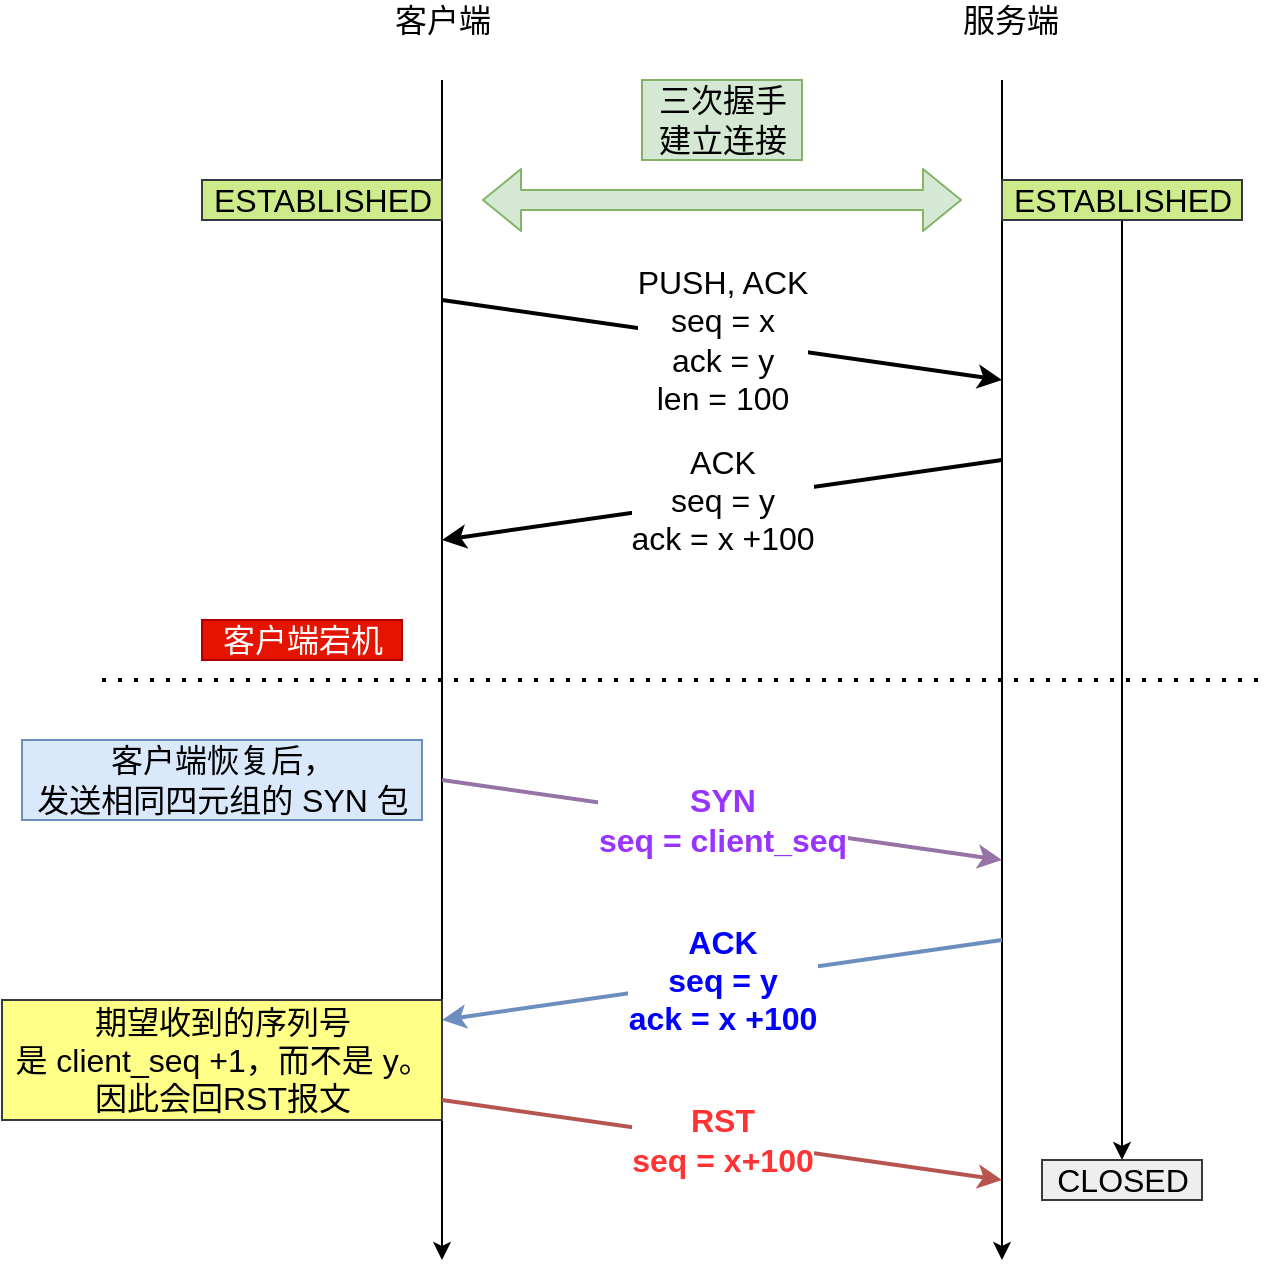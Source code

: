 <mxfile version="15.2.7" type="github">
  <diagram id="sbSMQu0Okb7oclwbnNOQ" name="第 1 页">
    <mxGraphModel dx="1929" dy="1751" grid="1" gridSize="10" guides="1" tooltips="1" connect="1" arrows="1" fold="1" page="1" pageScale="1" pageWidth="827" pageHeight="1169" math="0" shadow="0">
      <root>
        <mxCell id="0" />
        <mxCell id="1" parent="0" />
        <mxCell id="eTkC9JrbYTs_JuqlhFEO-1" value="" style="endArrow=classic;html=1;" edge="1" parent="1">
          <mxGeometry width="50" height="50" relative="1" as="geometry">
            <mxPoint x="160" y="-30" as="sourcePoint" />
            <mxPoint x="160" y="560" as="targetPoint" />
          </mxGeometry>
        </mxCell>
        <mxCell id="eTkC9JrbYTs_JuqlhFEO-2" value="" style="endArrow=classic;html=1;fontSize=16;" edge="1" parent="1">
          <mxGeometry width="50" height="50" relative="1" as="geometry">
            <mxPoint x="440" y="-30" as="sourcePoint" />
            <mxPoint x="440" y="560" as="targetPoint" />
          </mxGeometry>
        </mxCell>
        <mxCell id="eTkC9JrbYTs_JuqlhFEO-5" value="PUSH, ACK&lt;br&gt;seq = x&lt;br&gt;ack = y&lt;br&gt;len = 100" style="endArrow=classic;html=1;fontSize=16;strokeWidth=2;" edge="1" parent="1">
          <mxGeometry width="50" height="50" relative="1" as="geometry">
            <mxPoint x="160" y="80" as="sourcePoint" />
            <mxPoint x="440" y="120" as="targetPoint" />
          </mxGeometry>
        </mxCell>
        <mxCell id="eTkC9JrbYTs_JuqlhFEO-7" value="ACK&lt;br&gt;seq = y&lt;br&gt;ack = x +100" style="endArrow=classic;html=1;fontSize=16;strokeWidth=2;" edge="1" parent="1">
          <mxGeometry width="50" height="50" relative="1" as="geometry">
            <mxPoint x="440" y="160" as="sourcePoint" />
            <mxPoint x="160" y="200" as="targetPoint" />
          </mxGeometry>
        </mxCell>
        <mxCell id="eTkC9JrbYTs_JuqlhFEO-8" value="SYN&lt;br&gt;seq = client_seq" style="endArrow=classic;html=1;fontSize=16;strokeWidth=2;fontColor=#9933FF;fontStyle=1;fillColor=#e1d5e7;strokeColor=#9673a6;" edge="1" parent="1">
          <mxGeometry width="50" height="50" relative="1" as="geometry">
            <mxPoint x="160" y="320" as="sourcePoint" />
            <mxPoint x="440" y="360" as="targetPoint" />
          </mxGeometry>
        </mxCell>
        <mxCell id="eTkC9JrbYTs_JuqlhFEO-9" value="ACK&lt;br&gt;seq = y&lt;br&gt;ack = x +100" style="endArrow=classic;html=1;fontSize=16;strokeWidth=2;fillColor=#dae8fc;strokeColor=#6c8ebf;fontColor=#0000FF;fontStyle=1" edge="1" parent="1">
          <mxGeometry width="50" height="50" relative="1" as="geometry">
            <mxPoint x="440" y="400" as="sourcePoint" />
            <mxPoint x="160" y="440" as="targetPoint" />
          </mxGeometry>
        </mxCell>
        <mxCell id="eTkC9JrbYTs_JuqlhFEO-12" value="期望收到的序列号&lt;br&gt;是 client_seq +1，而不是 y。&lt;br&gt;因此会回RST报文" style="text;html=1;align=center;verticalAlign=middle;resizable=0;points=[];autosize=1;strokeColor=#36393d;fillColor=#ffff88;fontSize=16;" vertex="1" parent="1">
          <mxGeometry x="-60" y="430" width="220" height="60" as="geometry" />
        </mxCell>
        <mxCell id="eTkC9JrbYTs_JuqlhFEO-13" value="RST&lt;br&gt;seq = x+100" style="endArrow=classic;html=1;fontSize=16;strokeWidth=2;fillColor=#f8cecc;strokeColor=#b85450;fontColor=#FF3333;fontStyle=1" edge="1" parent="1">
          <mxGeometry width="50" height="50" relative="1" as="geometry">
            <mxPoint x="160" y="480" as="sourcePoint" />
            <mxPoint x="440" y="520" as="targetPoint" />
          </mxGeometry>
        </mxCell>
        <mxCell id="eTkC9JrbYTs_JuqlhFEO-14" value="" style="endArrow=none;dashed=1;html=1;dashPattern=1 3;strokeWidth=2;fontSize=16;" edge="1" parent="1">
          <mxGeometry width="50" height="50" relative="1" as="geometry">
            <mxPoint x="-10" y="270" as="sourcePoint" />
            <mxPoint x="570" y="270" as="targetPoint" />
          </mxGeometry>
        </mxCell>
        <mxCell id="eTkC9JrbYTs_JuqlhFEO-15" value="服务端" style="text;html=1;align=center;verticalAlign=middle;resizable=0;points=[];autosize=1;strokeColor=none;fillColor=none;fontSize=16;" vertex="1" parent="1">
          <mxGeometry x="414" y="-70" width="60" height="20" as="geometry" />
        </mxCell>
        <mxCell id="eTkC9JrbYTs_JuqlhFEO-16" value="客户端" style="text;html=1;align=center;verticalAlign=middle;resizable=0;points=[];autosize=1;strokeColor=none;fillColor=none;fontSize=16;" vertex="1" parent="1">
          <mxGeometry x="130" y="-70" width="60" height="20" as="geometry" />
        </mxCell>
        <mxCell id="eTkC9JrbYTs_JuqlhFEO-17" value="" style="shape=flexArrow;endArrow=classic;html=1;fontSize=16;startArrow=block;fillColor=#d5e8d4;strokeColor=#82b366;" edge="1" parent="1">
          <mxGeometry width="50" height="50" relative="1" as="geometry">
            <mxPoint x="180" y="30" as="sourcePoint" />
            <mxPoint x="420" y="30" as="targetPoint" />
          </mxGeometry>
        </mxCell>
        <mxCell id="eTkC9JrbYTs_JuqlhFEO-18" value="三次握手&lt;br&gt;建立连接" style="text;html=1;align=center;verticalAlign=middle;resizable=0;points=[];autosize=1;strokeColor=#82b366;fillColor=#d5e8d4;fontSize=16;" vertex="1" parent="1">
          <mxGeometry x="260" y="-30" width="80" height="40" as="geometry" />
        </mxCell>
        <mxCell id="eTkC9JrbYTs_JuqlhFEO-21" value="CLOSED" style="text;html=1;align=center;verticalAlign=middle;resizable=0;points=[];autosize=1;strokeColor=#36393d;fillColor=#eeeeee;fontSize=16;" vertex="1" parent="1">
          <mxGeometry x="460" y="510" width="80" height="20" as="geometry" />
        </mxCell>
        <mxCell id="eTkC9JrbYTs_JuqlhFEO-24" style="edgeStyle=orthogonalEdgeStyle;rounded=0;orthogonalLoop=1;jettySize=auto;html=1;fontSize=16;startArrow=none;strokeWidth=1;startFill=0;" edge="1" parent="1" source="eTkC9JrbYTs_JuqlhFEO-22" target="eTkC9JrbYTs_JuqlhFEO-21">
          <mxGeometry relative="1" as="geometry" />
        </mxCell>
        <mxCell id="eTkC9JrbYTs_JuqlhFEO-22" value="ESTABLISHED" style="text;html=1;align=center;verticalAlign=middle;resizable=0;points=[];autosize=1;strokeColor=#36393d;fillColor=#cdeb8b;fontSize=16;" vertex="1" parent="1">
          <mxGeometry x="440" y="20" width="120" height="20" as="geometry" />
        </mxCell>
        <mxCell id="eTkC9JrbYTs_JuqlhFEO-23" value="ESTABLISHED" style="text;html=1;align=center;verticalAlign=middle;resizable=0;points=[];autosize=1;strokeColor=#36393d;fillColor=#cdeb8b;fontSize=16;" vertex="1" parent="1">
          <mxGeometry x="40" y="20" width="120" height="20" as="geometry" />
        </mxCell>
        <mxCell id="eTkC9JrbYTs_JuqlhFEO-25" value="客户端宕机" style="text;html=1;align=center;verticalAlign=middle;resizable=0;points=[];autosize=1;strokeColor=#B20000;fillColor=#e51400;fontSize=16;fontColor=#ffffff;" vertex="1" parent="1">
          <mxGeometry x="40" y="240" width="100" height="20" as="geometry" />
        </mxCell>
        <mxCell id="eTkC9JrbYTs_JuqlhFEO-26" value="客户端恢复后，&lt;br&gt;发送相同四元组的 SYN 包" style="text;html=1;align=center;verticalAlign=middle;resizable=0;points=[];autosize=1;strokeColor=#6c8ebf;fillColor=#dae8fc;fontSize=16;" vertex="1" parent="1">
          <mxGeometry x="-50" y="300" width="200" height="40" as="geometry" />
        </mxCell>
      </root>
    </mxGraphModel>
  </diagram>
</mxfile>
